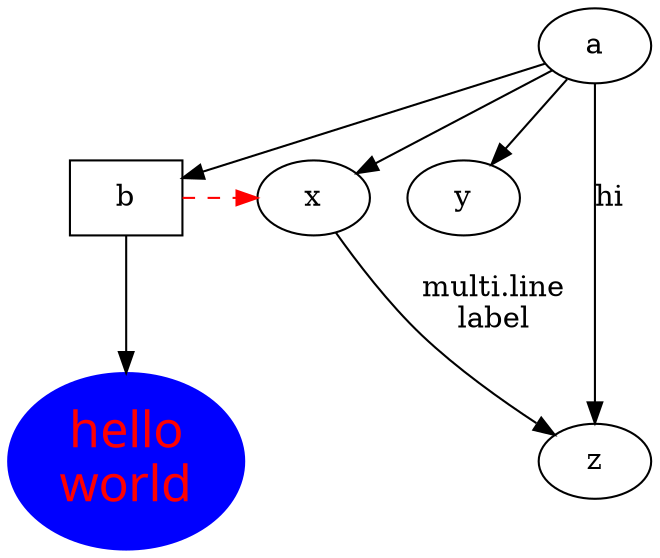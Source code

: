 digraph test123 {
    a -> b -> c;
    a -> {x y};
    b [shape=box];
    /* Font not found: "Palatino.Italic" */
    c [label="hello\nworld",color=blue,fontsize=24,
        fontname="Sans Not-Rotated 24",fontcolor=red,style=filled];
    a -> z [label="hi", weight=100];
    x -> z [label="multi.line\nlabel"];
    edge [style=dashed,color=red];
    b -> x;
    {rank=same; b x}
}